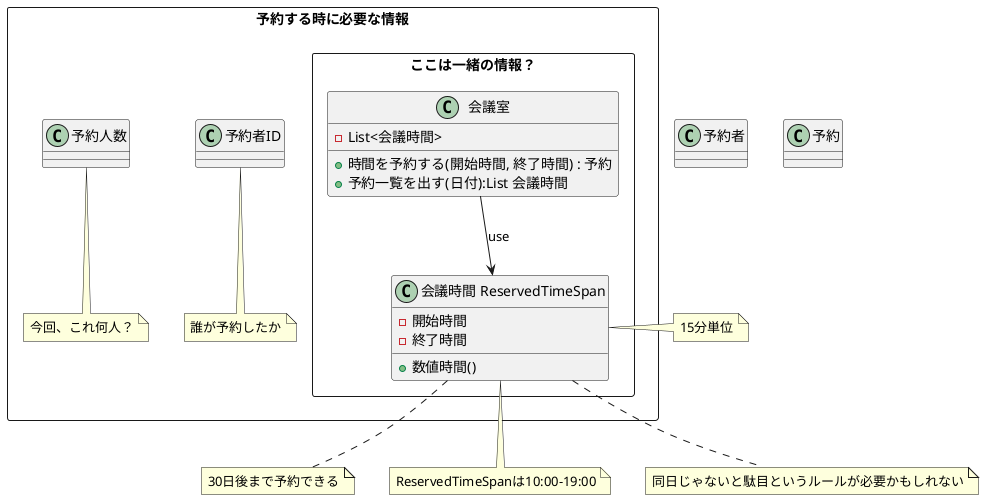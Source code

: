 @startuml

class 予約者
class 予約

rectangle 予約する時に必要な情報 {
    class 予約者ID
    rectangle ここは一緒の情報？ {
        class "会議室" as MeetingRooms
        {
            - List<会議時間>
            + 時間を予約する(開始時間, 終了時間) : 予約
            + 予約一覧を出す(日付):List 会議時間
        }
        class "会議時間 ReservedTimeSpan" as ReservedTimeSpan {
            - 開始時間
            - 終了時間
            + 数値時間() 
        }
    }
    MeetingRooms --> ReservedTimeSpan : use
    class 予約人数
    class 予約者ID
    note bottom of 予約者ID
    誰が予約したか
    end note 
    note bottom of 予約人数
    今回、これ何人？
    end note
}

note right of ReservedTimeSpan
15分単位
end note
note bottom of ReservedTimeSpan
30日後まで予約できる
end note
note bottom of ReservedTimeSpan
ReservedTimeSpanは10:00-19:00
end note

note bottom of ReservedTimeSpan
同日じゃないと駄目というルールが必要かもしれない
end note

@enduml